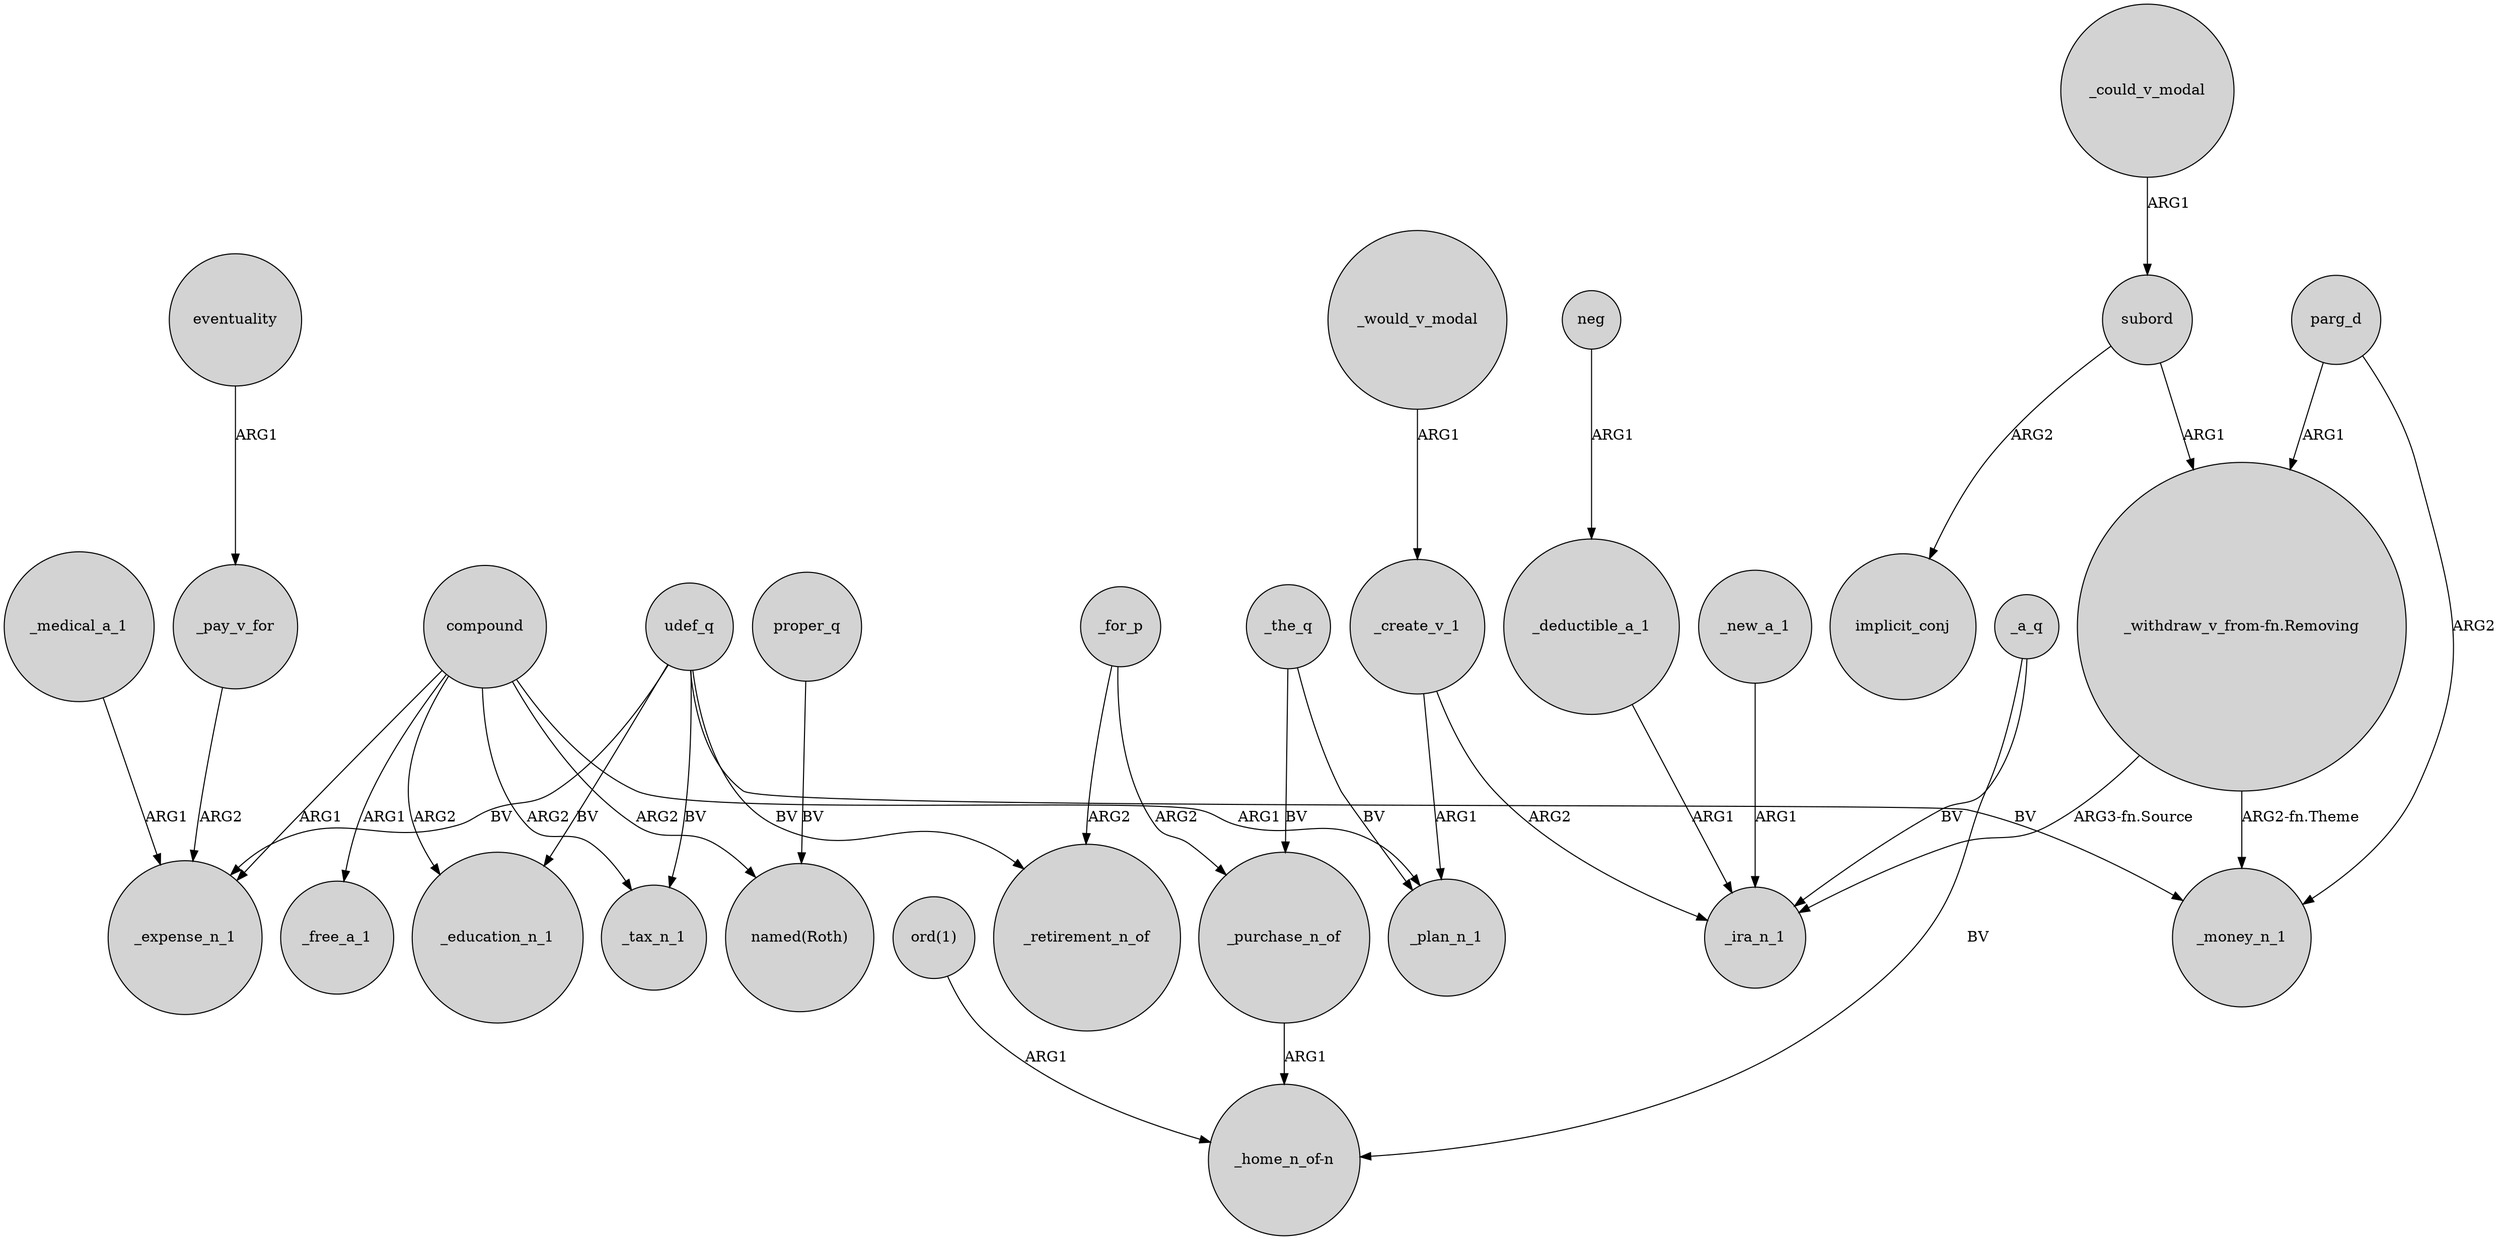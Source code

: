 digraph {
	node [shape=circle style=filled]
	udef_q -> _expense_n_1 [label=BV]
	udef_q -> _money_n_1 [label=BV]
	compound -> _expense_n_1 [label=ARG1]
	_could_v_modal -> subord [label=ARG1]
	compound -> _free_a_1 [label=ARG1]
	_for_p -> _retirement_n_of [label=ARG2]
	_a_q -> "_home_n_of-n" [label=BV]
	subord -> implicit_conj [label=ARG2]
	_the_q -> _plan_n_1 [label=BV]
	compound -> _plan_n_1 [label=ARG1]
	compound -> _education_n_1 [label=ARG2]
	udef_q -> _education_n_1 [label=BV]
	_a_q -> _ira_n_1 [label=BV]
	_for_p -> _purchase_n_of [label=ARG2]
	neg -> _deductible_a_1 [label=ARG1]
	udef_q -> _retirement_n_of [label=BV]
	parg_d -> _money_n_1 [label=ARG2]
	udef_q -> _tax_n_1 [label=BV]
	_purchase_n_of -> "_home_n_of-n" [label=ARG1]
	_pay_v_for -> _expense_n_1 [label=ARG2]
	proper_q -> "named(Roth)" [label=BV]
	_deductible_a_1 -> _ira_n_1 [label=ARG1]
	"_withdraw_v_from-fn.Removing" -> _money_n_1 [label="ARG2-fn.Theme"]
	"ord(1)" -> "_home_n_of-n" [label=ARG1]
	_create_v_1 -> _ira_n_1 [label=ARG2]
	_new_a_1 -> _ira_n_1 [label=ARG1]
	_the_q -> _purchase_n_of [label=BV]
	_medical_a_1 -> _expense_n_1 [label=ARG1]
	compound -> _tax_n_1 [label=ARG2]
	_create_v_1 -> _plan_n_1 [label=ARG1]
	eventuality -> _pay_v_for [label=ARG1]
	compound -> "named(Roth)" [label=ARG2]
	"_withdraw_v_from-fn.Removing" -> _ira_n_1 [label="ARG3-fn.Source"]
	_would_v_modal -> _create_v_1 [label=ARG1]
	subord -> "_withdraw_v_from-fn.Removing" [label=ARG1]
	parg_d -> "_withdraw_v_from-fn.Removing" [label=ARG1]
}
